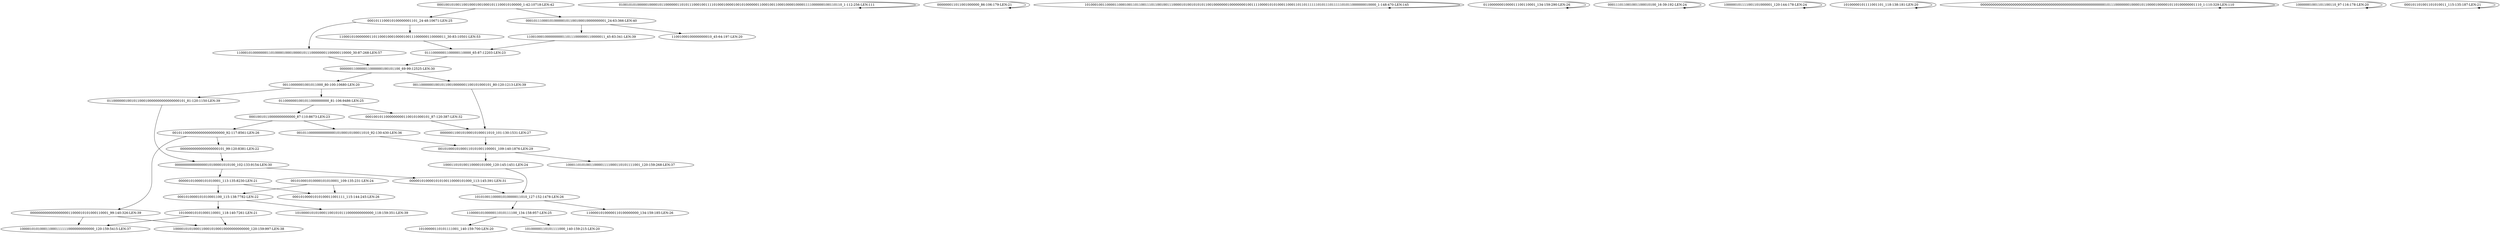 digraph G {
    "1100001010000011010111100_134-158:957-LEN:25" -> "10100000110101111001_140-159:700-LEN:20";
    "1100001010000011010111100_134-158:957-LEN:25" -> "10100000110101111000_140-159:215-LEN:20";
    "000000000000000010100001010100_102-133:9154-LEN:30" -> "0000010100001010100110000101000_113-145:391-LEN:31";
    "000000000000000010100001010100_102-133:9154-LEN:30" -> "000001010000101010001_113-135:8230-LEN:21";
    "00101000101000110101001100001_109-140:1876-LEN:29" -> "100011010100110000101000_120-145:1451-LEN:24";
    "00101000101000110101001100001_109-140:1876-LEN:29" -> "1000110101001100001111000110101111001_120-159:268-LEN:37";
    "010010101000001000010110000001101011100010011110100010000100101000000110001001100010000100001111000000100110110_1-112:256-LEN:111" -> "010010101000001000010110000001101011100010011110100010000100101000000110001001100010000100001111000000100110110_1-112:256-LEN:111";
    "101000010101000110001_118-140:7261-LEN:21" -> "1000010101000110001111110000000000000_120-159:5415-LEN:37";
    "101000010101000110001_118-140:7261-LEN:21" -> "10000101010001100010100010000000000000_120-159:997-LEN:38";
    "00101100000000000000000000_92-117:8561-LEN:26" -> "000000000000000000011000010101000110001_99-140:326-LEN:39";
    "00101100000000000000000000_92-117:8561-LEN:26" -> "0000000000000000000101_99-120:8381-LEN:22";
    "00010010110000000000000_87-110:8673-LEN:23" -> "00101100000000000000000000_92-117:8561-LEN:26";
    "00010010110000000000000_87-110:8673-LEN:23" -> "001011000000000000010100010100011010_92-130:430-LEN:36";
    "100011010100110000101000_120-145:1451-LEN:24" -> "10101001100001010000011010_127-152:1478-LEN:26";
    "000000000000000000011000010101000110001_99-140:326-LEN:39" -> "1000010101000110001111110000000000000_120-159:5415-LEN:37";
    "000000000000000000011000010101000110001_99-140:326-LEN:39" -> "10000101010001100010100010000000000000_120-159:997-LEN:38";
    "0001011100010100000001101_24-48:10671-LEN:25" -> "11000101000000011011000100010000100111000000110000011_30-83:10501-LEN:53";
    "0001011100010100000001101_24-48:10671-LEN:25" -> "110001010000000110100001000100001011100000001100000110000_30-87:268-LEN:57";
    "000000110000011000000100101100_69-99:12525-LEN:30" -> "00110000001001011000_80-100:10680-LEN:20";
    "000000110000011000000100101100_69-99:12525-LEN:30" -> "001100000010010110010000001100101000101_80-120:1213-LEN:39";
    "0000010100001010100110000101000_113-145:391-LEN:31" -> "10101001100001010000011010_127-152:1478-LEN:26";
    "00110000001001011000_80-100:10680-LEN:20" -> "0110000001001011000000000_81-106:9486-LEN:25";
    "00110000001001011000_80-100:10680-LEN:20" -> "011000000100101100010000000000000000101_81-120:1150-LEN:39";
    "001011000000000000010100010100011010_92-130:430-LEN:36" -> "00101000101000110101001100001_109-140:1876-LEN:29";
    "0001011100010100000101100100010000000001_24-63:366-LEN:40" -> "11001000100000000010_45-64:197-LEN:20";
    "0001011100010100000101100100010000000001_24-63:366-LEN:40" -> "110010001000000000110111000000110000011_45-83:341-LEN:39";
    "000000011011001000000_86-106:179-LEN:21" -> "000000011011001000000_86-106:179-LEN:21";
    "0001010000101010001100_115-138:7782-LEN:22" -> "101000010101000110001_118-140:7261-LEN:21";
    "0001010000101010001100_115-138:7782-LEN:22" -> "101000010101000110010101110000000000000_118-159:351-LEN:39";
    "11000101000000011011000100010000100111000000110000011_30-83:10501-LEN:53" -> "01110000001100000110000_65-87:12203-LEN:23";
    "110010001000000000110111000000110000011_45-83:341-LEN:39" -> "01110000001100000110000_65-87:12203-LEN:23";
    "1010001001100001100010011011001110110010011100001010010101011001000000010000000010011110000101010001100011011011111101011101111101011000000010000_1-148:470-LEN:145" -> "1010001001100001100010011011001110110010011100001010010101011001000000010000000010011110000101010001100011011011111101011101111101011000000010000_1-148:470-LEN:145";
    "001100000010010110010000001100101000101_80-120:1213-LEN:39" -> "000000110010100010100011010_101-130:1531-LEN:27";
    "01100000001000011100110001_134-159:290-LEN:26" -> "01100000001000011100110001_134-159:290-LEN:26";
    "001010001010000101010001_109-135:231-LEN:24" -> "00010100001010100011001111_115-144:245-LEN:26";
    "001010001010000101010001_109-135:231-LEN:24" -> "0001010000101010001100_115-138:7782-LEN:22";
    "000000110010100010100011010_101-130:1531-LEN:27" -> "00101000101000110101001100001_109-140:1876-LEN:29";
    "0110000001001011000000000_81-106:9486-LEN:25" -> "00010010110000000000000_87-110:8673-LEN:23";
    "0110000001001011000000000_81-106:9486-LEN:25" -> "00010010110000000001100101000101_87-120:387-LEN:32";
    "000001010000101010001_113-135:8230-LEN:21" -> "00010100001010100011001111_115-144:245-LEN:26";
    "000001010000101010001_113-135:8230-LEN:21" -> "0001010000101010001100_115-138:7782-LEN:22";
    "000111011001001100010100_16-39:192-LEN:24" -> "000111011001001100010100_16-39:192-LEN:24";
    "000100101001100100010010001011100010100000_1-42:10718-LEN:42" -> "0001011100010100000001101_24-48:10671-LEN:25";
    "000100101001100100010010001011100010100000_1-42:10718-LEN:42" -> "0001011100010100000101100100010000000001_24-63:366-LEN:40";
    "100000101111001101000001_120-144:178-LEN:24" -> "100000101111001101000001_120-144:178-LEN:24";
    "10100000101111001101_118-138:181-LEN:20" -> "10100000101111001101_118-138:181-LEN:20";
    "10101001100001010000011010_127-152:1478-LEN:26" -> "1100001010000011010111100_134-158:957-LEN:25";
    "10101001100001010000011010_127-152:1478-LEN:26" -> "11000010100000110100000000_134-159:185-LEN:26";
    "110001010000000110100001000100001011100000001100000110000_30-87:268-LEN:57" -> "000000110000011000000100101100_69-99:12525-LEN:30";
    "011000000100101100010000000000000000101_81-120:1150-LEN:39" -> "000000000000000010100001010100_102-133:9154-LEN:30";
    "0000000000000000000101_99-120:8381-LEN:22" -> "000000000000000010100001010100_102-133:9154-LEN:30";
    "00000000000000000000000000000000000000000000000000000000000000101110000000100001011000010000010110100000001110_1-110:329-LEN:110" -> "00000000000000000000000000000000000000000000000000000000000000101110000000100001011000010000010110100000001110_1-110:329-LEN:110";
    "00010010110000000001100101000101_87-120:387-LEN:32" -> "000000110010100010100011010_101-130:1531-LEN:27";
    "10000001001101100110_97-116:178-LEN:20" -> "10000001001101100110_97-116:178-LEN:20";
    "01110000001100000110000_65-87:12203-LEN:23" -> "000000110000011000000100101100_69-99:12525-LEN:30";
    "000101101001101010011_115-135:187-LEN:21" -> "000101101001101010011_115-135:187-LEN:21";
}
